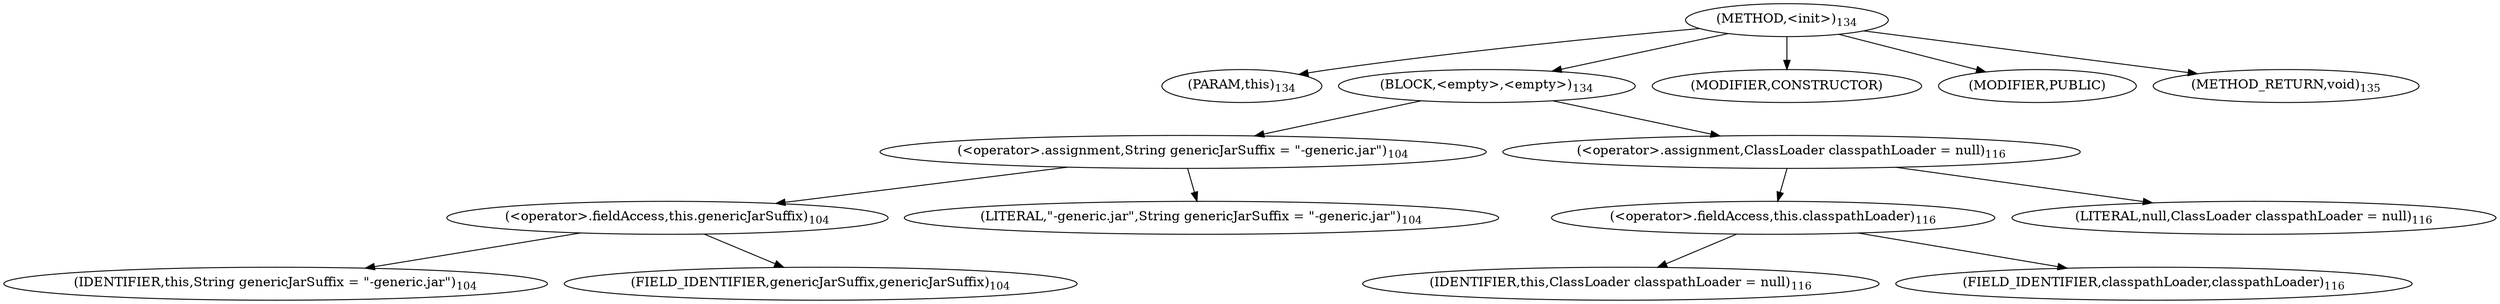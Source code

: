 digraph "&lt;init&gt;" {  
"180" [label = <(METHOD,&lt;init&gt;)<SUB>134</SUB>> ]
"181" [label = <(PARAM,this)<SUB>134</SUB>> ]
"182" [label = <(BLOCK,&lt;empty&gt;,&lt;empty&gt;)<SUB>134</SUB>> ]
"183" [label = <(&lt;operator&gt;.assignment,String genericJarSuffix = &quot;-generic.jar&quot;)<SUB>104</SUB>> ]
"184" [label = <(&lt;operator&gt;.fieldAccess,this.genericJarSuffix)<SUB>104</SUB>> ]
"185" [label = <(IDENTIFIER,this,String genericJarSuffix = &quot;-generic.jar&quot;)<SUB>104</SUB>> ]
"186" [label = <(FIELD_IDENTIFIER,genericJarSuffix,genericJarSuffix)<SUB>104</SUB>> ]
"187" [label = <(LITERAL,&quot;-generic.jar&quot;,String genericJarSuffix = &quot;-generic.jar&quot;)<SUB>104</SUB>> ]
"188" [label = <(&lt;operator&gt;.assignment,ClassLoader classpathLoader = null)<SUB>116</SUB>> ]
"189" [label = <(&lt;operator&gt;.fieldAccess,this.classpathLoader)<SUB>116</SUB>> ]
"190" [label = <(IDENTIFIER,this,ClassLoader classpathLoader = null)<SUB>116</SUB>> ]
"191" [label = <(FIELD_IDENTIFIER,classpathLoader,classpathLoader)<SUB>116</SUB>> ]
"192" [label = <(LITERAL,null,ClassLoader classpathLoader = null)<SUB>116</SUB>> ]
"193" [label = <(MODIFIER,CONSTRUCTOR)> ]
"194" [label = <(MODIFIER,PUBLIC)> ]
"195" [label = <(METHOD_RETURN,void)<SUB>135</SUB>> ]
  "180" -> "181" 
  "180" -> "182" 
  "180" -> "193" 
  "180" -> "194" 
  "180" -> "195" 
  "182" -> "183" 
  "182" -> "188" 
  "183" -> "184" 
  "183" -> "187" 
  "184" -> "185" 
  "184" -> "186" 
  "188" -> "189" 
  "188" -> "192" 
  "189" -> "190" 
  "189" -> "191" 
}
